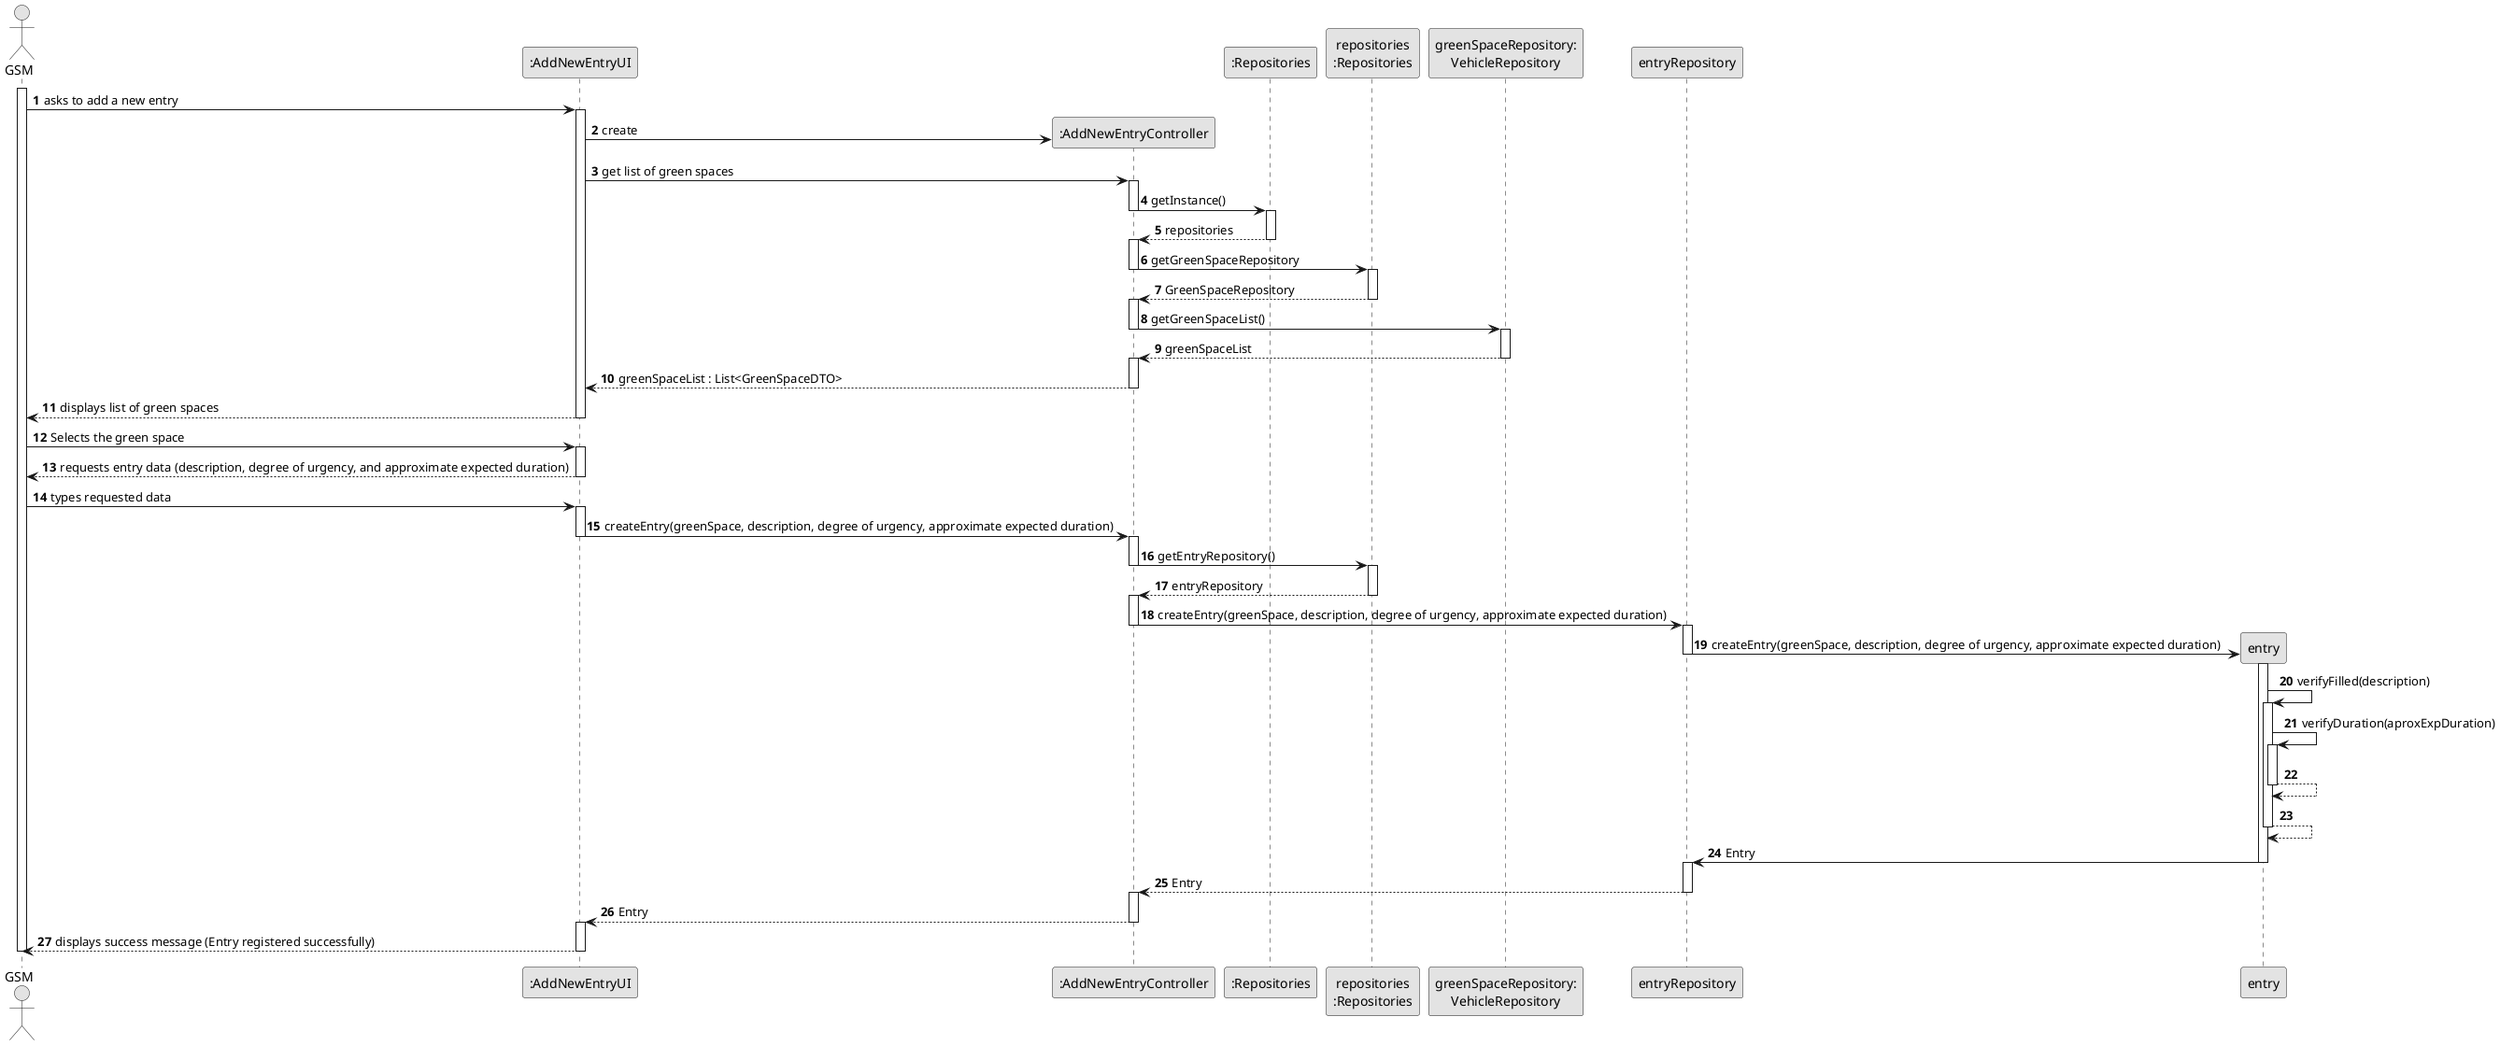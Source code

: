 
@startuml
skinparam monochrome true
skinparam packageStyle rectangle
skinparam shadowing false

''title System Sequence Diagram (SSD) - US006

autonumber

actor "GSM" as GSM
participant ":AddNewEntryUI" as UI
participant ":AddNewEntryController" as CTRL
participant ":Repositories" as RepositorySingleton
participant "repositories\n:Repositories" as PLAT
participant "greenSpaceRepository:\nVehicleRepository" as GreenSpaceRepository
participant "entryRepository" as EntryRep
participant "entry" as Entry

activate GSM

    GSM -> UI : asks to add a new entry
    activate UI


        UI -> CTRL** : create

        UI -> CTRL : get list of green spaces
        activate CTRL

        CTRL -> RepositorySingleton : getInstance()
        deactivate CTRL
        activate RepositorySingleton


        RepositorySingleton --> CTRL : repositories
        deactivate RepositorySingleton
        activate CTRL

        CTRL -> PLAT :getGreenSpaceRepository
        deactivate CTRL
        activate PLAT


        PLAT --> CTRL : GreenSpaceRepository
        deactivate PLAT
        activate CTRL


        CTRL -> GreenSpaceRepository : getGreenSpaceList()
        deactivate CTRL
        activate GreenSpaceRepository

        GreenSpaceRepository --> CTRL : greenSpaceList
        deactivate GreenSpaceRepository
        activate CTRL

        CTRL --> UI : greenSpaceList : List<GreenSpaceDTO>
        deactivate CTRL


        UI --> GSM : displays list of green spaces
        deactivate UI

        GSM -> UI : Selects the green space
        activate UI

        UI --> GSM : requests entry data (description, degree of urgency, and approximate expected duration)
        deactivate UI

        GSM -> UI : types requested data
        activate UI

        UI -> CTRL : createEntry(greenSpace, description, degree of urgency, approximate expected duration)
        deactivate UI
        activate CTRL


        CTRL -> PLAT : getEntryRepository()
        deactivate CTRL
        activate PLAT

        PLAT --> CTRL : entryRepository
        deactivate PLAT
        activate CTRL

        CTRL -> EntryRep : createEntry(greenSpace, description, degree of urgency, approximate expected duration)
        deactivate CTRL
        activate EntryRep

        EntryRep -> Entry** : createEntry(greenSpace, description, degree of urgency, approximate expected duration)
        deactivate EntryRep
        activate Entry

        Entry -> Entry : verifyFilled(description)
        activate Entry

        Entry -> Entry : verifyDuration(aproxExpDuration)
        activate Entry

        Entry --> Entry
        deactivate Entry

        Entry --> Entry
        deactivate Entry

        Entry -> EntryRep : Entry
        deactivate Entry
        activate EntryRep

        EntryRep --> CTRL : Entry
        deactivate EntryRep
        activate CTRL

        CTRL --> UI : Entry
        deactivate CTRL
        activate UI

    UI --> GSM : displays success message (Entry registered successfully)
    deactivate UI

deactivate GSM

@enduml
